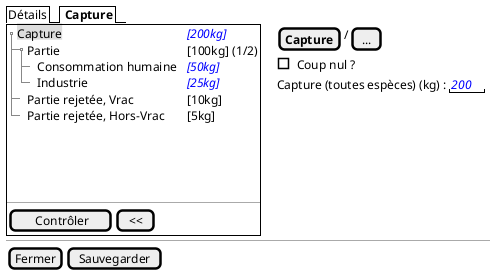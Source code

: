 @startsalt
{
  {/ Détails | <b> Capture }
  {+
    {T
         + <back:#DDD>Capture         | <i><color:blue>[200kg]
         ++ Partie       | [100kg] (1/2)
       +++ Consommation humaine | <i><color:blue>[50kg]
       +++ Industrie | <i><color:blue>[25kg]
         ++ Partie rejetée, Vrac      | [10kg]
         ++ Partie rejetée, Hors-Vrac | [5kg]
    }
    .
    .
    .
    .
    --
    {
       [<&checkmark> Contrôler] | [ << ]
    }
  } | . | {

   { [<b>Capture] | / | [...]}

       {[ ] Coup nul ? }
       {Capture (toutes espèces) (kg) : | " <i><color:blue>200" }
  }

  -- | -- | --
  { [Fermer] | [Sauvegarder] }
}
@endsalt

